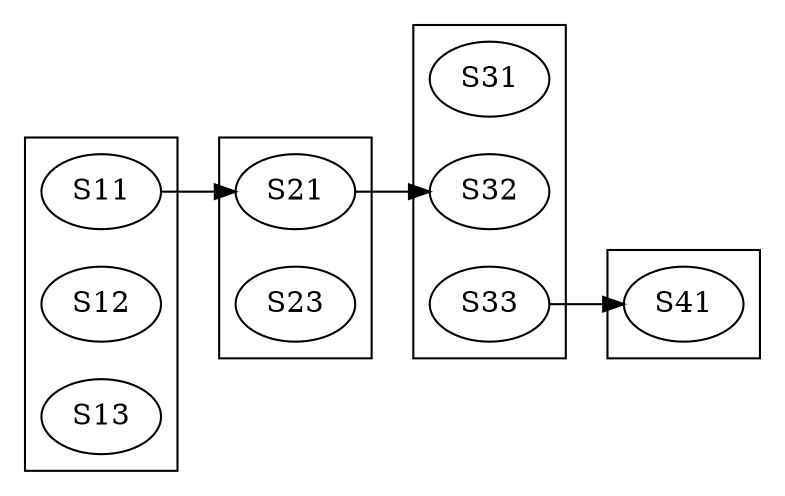digraph G { graph [rankdir=LR];

	subgraph cluster_c1 {S11  S12  S13 } 
	subgraph cluster_c2 {S21  S23}
	subgraph cluster_c3 {S31  S32  S33 }
	subgraph cluster_c4 {S41 }
	
	
	S11 -> S21;
	S21 -> S32;
	S33-> S41

}
  
